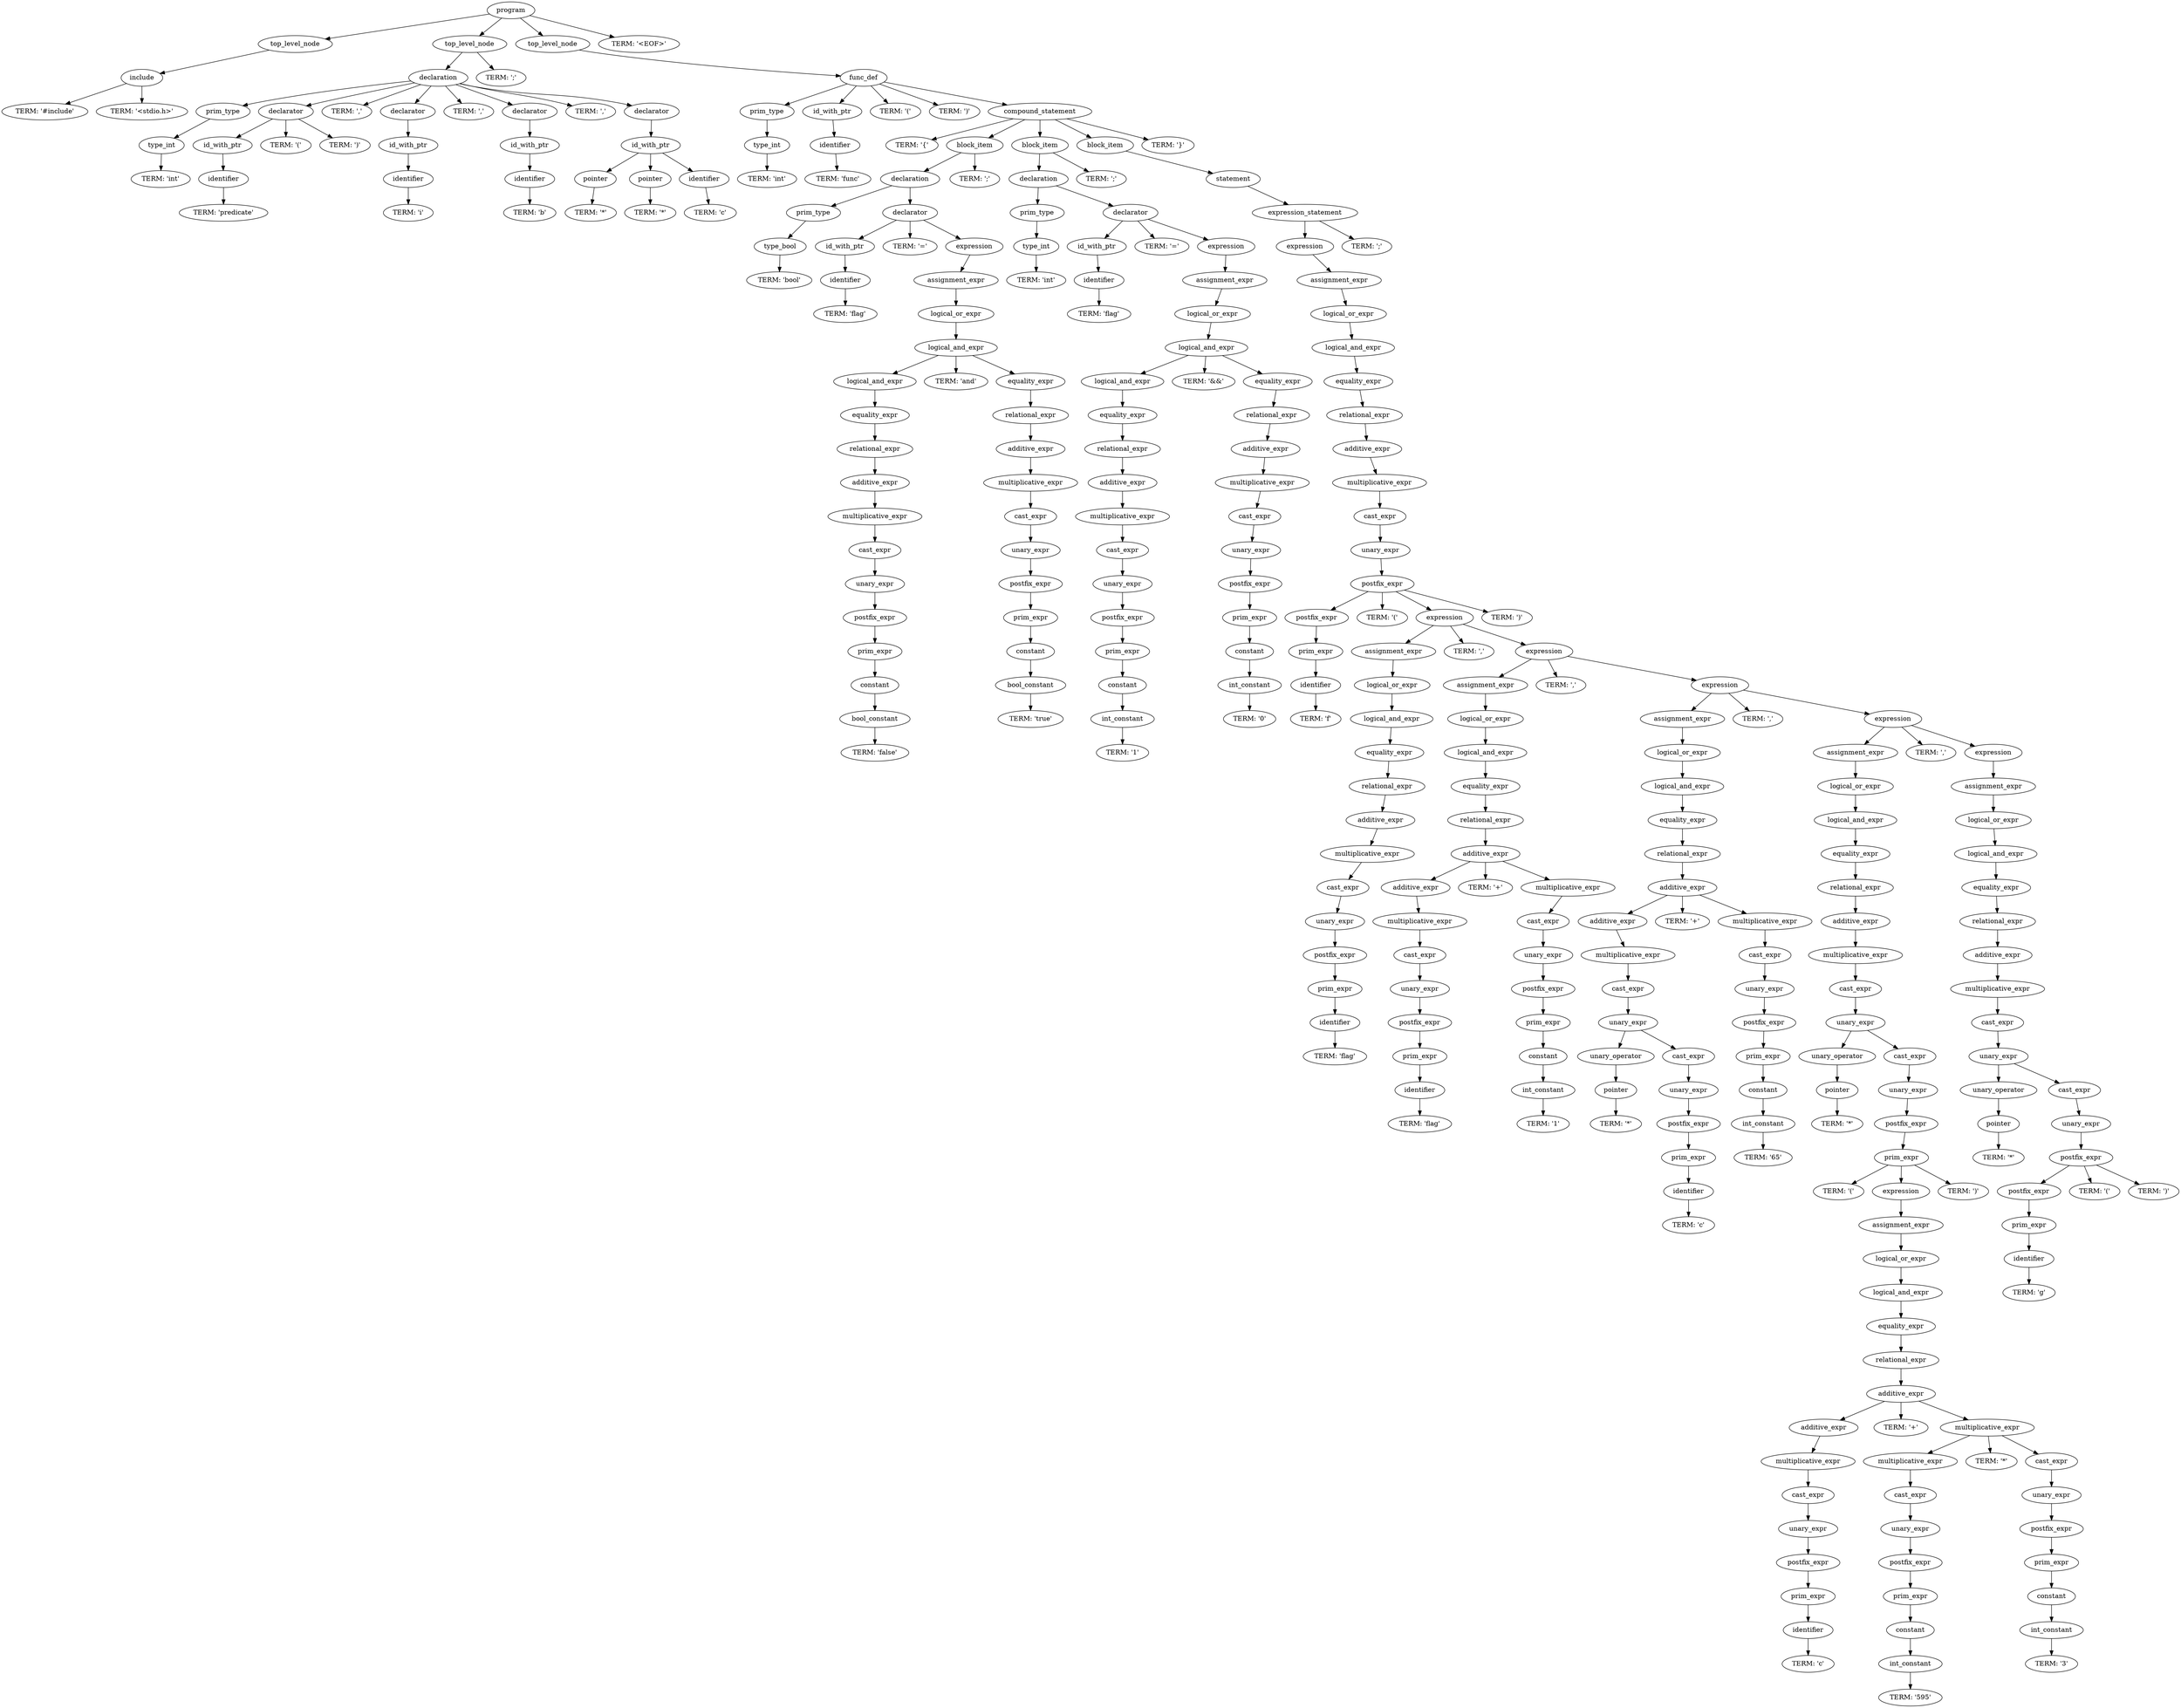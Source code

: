 digraph G {
	0 [label="program"];
	0 -> 1;
	1 [label="top_level_node"];
	1 -> 2;
	2 [label="include"];
	2 -> 3;
	3 [label="TERM: '#include'"];
	2 -> 4;
	4 [label="TERM: '<stdio.h>'"];
	0 -> 5;
	5 [label="top_level_node"];
	5 -> 6;
	6 [label="declaration"];
	6 -> 7;
	7 [label="prim_type"];
	7 -> 8;
	8 [label="type_int"];
	8 -> 9;
	9 [label="TERM: 'int'"];
	6 -> 10;
	10 [label="declarator"];
	10 -> 11;
	11 [label="id_with_ptr"];
	11 -> 12;
	12 [label="identifier"];
	12 -> 13;
	13 [label="TERM: 'predicate'"];
	10 -> 14;
	14 [label="TERM: '('"];
	10 -> 15;
	15 [label="TERM: ')'"];
	6 -> 16;
	16 [label="TERM: ','"];
	6 -> 17;
	17 [label="declarator"];
	17 -> 18;
	18 [label="id_with_ptr"];
	18 -> 19;
	19 [label="identifier"];
	19 -> 20;
	20 [label="TERM: 'i'"];
	6 -> 21;
	21 [label="TERM: ','"];
	6 -> 22;
	22 [label="declarator"];
	22 -> 23;
	23 [label="id_with_ptr"];
	23 -> 24;
	24 [label="identifier"];
	24 -> 25;
	25 [label="TERM: 'b'"];
	6 -> 26;
	26 [label="TERM: ','"];
	6 -> 27;
	27 [label="declarator"];
	27 -> 28;
	28 [label="id_with_ptr"];
	28 -> 29;
	29 [label="pointer"];
	29 -> 30;
	30 [label="TERM: '*'"];
	28 -> 31;
	31 [label="pointer"];
	31 -> 32;
	32 [label="TERM: '*'"];
	28 -> 33;
	33 [label="identifier"];
	33 -> 34;
	34 [label="TERM: 'c'"];
	5 -> 35;
	35 [label="TERM: ';'"];
	0 -> 36;
	36 [label="top_level_node"];
	36 -> 37;
	37 [label="func_def"];
	37 -> 38;
	38 [label="prim_type"];
	38 -> 39;
	39 [label="type_int"];
	39 -> 40;
	40 [label="TERM: 'int'"];
	37 -> 41;
	41 [label="id_with_ptr"];
	41 -> 42;
	42 [label="identifier"];
	42 -> 43;
	43 [label="TERM: 'func'"];
	37 -> 44;
	44 [label="TERM: '('"];
	37 -> 45;
	45 [label="TERM: ')'"];
	37 -> 46;
	46 [label="compound_statement"];
	46 -> 47;
	47 [label="TERM: '{'"];
	46 -> 48;
	48 [label="block_item"];
	48 -> 49;
	49 [label="declaration"];
	49 -> 50;
	50 [label="prim_type"];
	50 -> 51;
	51 [label="type_bool"];
	51 -> 52;
	52 [label="TERM: 'bool'"];
	49 -> 53;
	53 [label="declarator"];
	53 -> 54;
	54 [label="id_with_ptr"];
	54 -> 55;
	55 [label="identifier"];
	55 -> 56;
	56 [label="TERM: 'flag'"];
	53 -> 57;
	57 [label="TERM: '='"];
	53 -> 58;
	58 [label="expression"];
	58 -> 59;
	59 [label="assignment_expr"];
	59 -> 60;
	60 [label="logical_or_expr"];
	60 -> 61;
	61 [label="logical_and_expr"];
	61 -> 62;
	62 [label="logical_and_expr"];
	62 -> 63;
	63 [label="equality_expr"];
	63 -> 64;
	64 [label="relational_expr"];
	64 -> 65;
	65 [label="additive_expr"];
	65 -> 66;
	66 [label="multiplicative_expr"];
	66 -> 67;
	67 [label="cast_expr"];
	67 -> 68;
	68 [label="unary_expr"];
	68 -> 69;
	69 [label="postfix_expr"];
	69 -> 70;
	70 [label="prim_expr"];
	70 -> 71;
	71 [label="constant"];
	71 -> 72;
	72 [label="bool_constant"];
	72 -> 73;
	73 [label="TERM: 'false'"];
	61 -> 74;
	74 [label="TERM: 'and'"];
	61 -> 75;
	75 [label="equality_expr"];
	75 -> 76;
	76 [label="relational_expr"];
	76 -> 77;
	77 [label="additive_expr"];
	77 -> 78;
	78 [label="multiplicative_expr"];
	78 -> 79;
	79 [label="cast_expr"];
	79 -> 80;
	80 [label="unary_expr"];
	80 -> 81;
	81 [label="postfix_expr"];
	81 -> 82;
	82 [label="prim_expr"];
	82 -> 83;
	83 [label="constant"];
	83 -> 84;
	84 [label="bool_constant"];
	84 -> 85;
	85 [label="TERM: 'true'"];
	48 -> 86;
	86 [label="TERM: ';'"];
	46 -> 87;
	87 [label="block_item"];
	87 -> 88;
	88 [label="declaration"];
	88 -> 89;
	89 [label="prim_type"];
	89 -> 90;
	90 [label="type_int"];
	90 -> 91;
	91 [label="TERM: 'int'"];
	88 -> 92;
	92 [label="declarator"];
	92 -> 93;
	93 [label="id_with_ptr"];
	93 -> 94;
	94 [label="identifier"];
	94 -> 95;
	95 [label="TERM: 'flag'"];
	92 -> 96;
	96 [label="TERM: '='"];
	92 -> 97;
	97 [label="expression"];
	97 -> 98;
	98 [label="assignment_expr"];
	98 -> 99;
	99 [label="logical_or_expr"];
	99 -> 100;
	100 [label="logical_and_expr"];
	100 -> 101;
	101 [label="logical_and_expr"];
	101 -> 102;
	102 [label="equality_expr"];
	102 -> 103;
	103 [label="relational_expr"];
	103 -> 104;
	104 [label="additive_expr"];
	104 -> 105;
	105 [label="multiplicative_expr"];
	105 -> 106;
	106 [label="cast_expr"];
	106 -> 107;
	107 [label="unary_expr"];
	107 -> 108;
	108 [label="postfix_expr"];
	108 -> 109;
	109 [label="prim_expr"];
	109 -> 110;
	110 [label="constant"];
	110 -> 111;
	111 [label="int_constant"];
	111 -> 112;
	112 [label="TERM: '1'"];
	100 -> 113;
	113 [label="TERM: '&&'"];
	100 -> 114;
	114 [label="equality_expr"];
	114 -> 115;
	115 [label="relational_expr"];
	115 -> 116;
	116 [label="additive_expr"];
	116 -> 117;
	117 [label="multiplicative_expr"];
	117 -> 118;
	118 [label="cast_expr"];
	118 -> 119;
	119 [label="unary_expr"];
	119 -> 120;
	120 [label="postfix_expr"];
	120 -> 121;
	121 [label="prim_expr"];
	121 -> 122;
	122 [label="constant"];
	122 -> 123;
	123 [label="int_constant"];
	123 -> 124;
	124 [label="TERM: '0'"];
	87 -> 125;
	125 [label="TERM: ';'"];
	46 -> 126;
	126 [label="block_item"];
	126 -> 127;
	127 [label="statement"];
	127 -> 128;
	128 [label="expression_statement"];
	128 -> 129;
	129 [label="expression"];
	129 -> 130;
	130 [label="assignment_expr"];
	130 -> 131;
	131 [label="logical_or_expr"];
	131 -> 132;
	132 [label="logical_and_expr"];
	132 -> 133;
	133 [label="equality_expr"];
	133 -> 134;
	134 [label="relational_expr"];
	134 -> 135;
	135 [label="additive_expr"];
	135 -> 136;
	136 [label="multiplicative_expr"];
	136 -> 137;
	137 [label="cast_expr"];
	137 -> 138;
	138 [label="unary_expr"];
	138 -> 139;
	139 [label="postfix_expr"];
	139 -> 140;
	140 [label="postfix_expr"];
	140 -> 141;
	141 [label="prim_expr"];
	141 -> 142;
	142 [label="identifier"];
	142 -> 143;
	143 [label="TERM: 'f'"];
	139 -> 144;
	144 [label="TERM: '('"];
	139 -> 145;
	145 [label="expression"];
	145 -> 146;
	146 [label="assignment_expr"];
	146 -> 147;
	147 [label="logical_or_expr"];
	147 -> 148;
	148 [label="logical_and_expr"];
	148 -> 149;
	149 [label="equality_expr"];
	149 -> 150;
	150 [label="relational_expr"];
	150 -> 151;
	151 [label="additive_expr"];
	151 -> 152;
	152 [label="multiplicative_expr"];
	152 -> 153;
	153 [label="cast_expr"];
	153 -> 154;
	154 [label="unary_expr"];
	154 -> 155;
	155 [label="postfix_expr"];
	155 -> 156;
	156 [label="prim_expr"];
	156 -> 157;
	157 [label="identifier"];
	157 -> 158;
	158 [label="TERM: 'flag'"];
	145 -> 159;
	159 [label="TERM: ','"];
	145 -> 160;
	160 [label="expression"];
	160 -> 161;
	161 [label="assignment_expr"];
	161 -> 162;
	162 [label="logical_or_expr"];
	162 -> 163;
	163 [label="logical_and_expr"];
	163 -> 164;
	164 [label="equality_expr"];
	164 -> 165;
	165 [label="relational_expr"];
	165 -> 166;
	166 [label="additive_expr"];
	166 -> 167;
	167 [label="additive_expr"];
	167 -> 168;
	168 [label="multiplicative_expr"];
	168 -> 169;
	169 [label="cast_expr"];
	169 -> 170;
	170 [label="unary_expr"];
	170 -> 171;
	171 [label="postfix_expr"];
	171 -> 172;
	172 [label="prim_expr"];
	172 -> 173;
	173 [label="identifier"];
	173 -> 174;
	174 [label="TERM: 'flag'"];
	166 -> 175;
	175 [label="TERM: '+'"];
	166 -> 176;
	176 [label="multiplicative_expr"];
	176 -> 177;
	177 [label="cast_expr"];
	177 -> 178;
	178 [label="unary_expr"];
	178 -> 179;
	179 [label="postfix_expr"];
	179 -> 180;
	180 [label="prim_expr"];
	180 -> 181;
	181 [label="constant"];
	181 -> 182;
	182 [label="int_constant"];
	182 -> 183;
	183 [label="TERM: '1'"];
	160 -> 184;
	184 [label="TERM: ','"];
	160 -> 185;
	185 [label="expression"];
	185 -> 186;
	186 [label="assignment_expr"];
	186 -> 187;
	187 [label="logical_or_expr"];
	187 -> 188;
	188 [label="logical_and_expr"];
	188 -> 189;
	189 [label="equality_expr"];
	189 -> 190;
	190 [label="relational_expr"];
	190 -> 191;
	191 [label="additive_expr"];
	191 -> 192;
	192 [label="additive_expr"];
	192 -> 193;
	193 [label="multiplicative_expr"];
	193 -> 194;
	194 [label="cast_expr"];
	194 -> 195;
	195 [label="unary_expr"];
	195 -> 196;
	196 [label="unary_operator"];
	196 -> 197;
	197 [label="pointer"];
	197 -> 198;
	198 [label="TERM: '*'"];
	195 -> 199;
	199 [label="cast_expr"];
	199 -> 200;
	200 [label="unary_expr"];
	200 -> 201;
	201 [label="postfix_expr"];
	201 -> 202;
	202 [label="prim_expr"];
	202 -> 203;
	203 [label="identifier"];
	203 -> 204;
	204 [label="TERM: 'c'"];
	191 -> 205;
	205 [label="TERM: '+'"];
	191 -> 206;
	206 [label="multiplicative_expr"];
	206 -> 207;
	207 [label="cast_expr"];
	207 -> 208;
	208 [label="unary_expr"];
	208 -> 209;
	209 [label="postfix_expr"];
	209 -> 210;
	210 [label="prim_expr"];
	210 -> 211;
	211 [label="constant"];
	211 -> 212;
	212 [label="int_constant"];
	212 -> 213;
	213 [label="TERM: '65'"];
	185 -> 214;
	214 [label="TERM: ','"];
	185 -> 215;
	215 [label="expression"];
	215 -> 216;
	216 [label="assignment_expr"];
	216 -> 217;
	217 [label="logical_or_expr"];
	217 -> 218;
	218 [label="logical_and_expr"];
	218 -> 219;
	219 [label="equality_expr"];
	219 -> 220;
	220 [label="relational_expr"];
	220 -> 221;
	221 [label="additive_expr"];
	221 -> 222;
	222 [label="multiplicative_expr"];
	222 -> 223;
	223 [label="cast_expr"];
	223 -> 224;
	224 [label="unary_expr"];
	224 -> 225;
	225 [label="unary_operator"];
	225 -> 226;
	226 [label="pointer"];
	226 -> 227;
	227 [label="TERM: '*'"];
	224 -> 228;
	228 [label="cast_expr"];
	228 -> 229;
	229 [label="unary_expr"];
	229 -> 230;
	230 [label="postfix_expr"];
	230 -> 231;
	231 [label="prim_expr"];
	231 -> 232;
	232 [label="TERM: '('"];
	231 -> 233;
	233 [label="expression"];
	233 -> 234;
	234 [label="assignment_expr"];
	234 -> 235;
	235 [label="logical_or_expr"];
	235 -> 236;
	236 [label="logical_and_expr"];
	236 -> 237;
	237 [label="equality_expr"];
	237 -> 238;
	238 [label="relational_expr"];
	238 -> 239;
	239 [label="additive_expr"];
	239 -> 240;
	240 [label="additive_expr"];
	240 -> 241;
	241 [label="multiplicative_expr"];
	241 -> 242;
	242 [label="cast_expr"];
	242 -> 243;
	243 [label="unary_expr"];
	243 -> 244;
	244 [label="postfix_expr"];
	244 -> 245;
	245 [label="prim_expr"];
	245 -> 246;
	246 [label="identifier"];
	246 -> 247;
	247 [label="TERM: 'c'"];
	239 -> 248;
	248 [label="TERM: '+'"];
	239 -> 249;
	249 [label="multiplicative_expr"];
	249 -> 250;
	250 [label="multiplicative_expr"];
	250 -> 251;
	251 [label="cast_expr"];
	251 -> 252;
	252 [label="unary_expr"];
	252 -> 253;
	253 [label="postfix_expr"];
	253 -> 254;
	254 [label="prim_expr"];
	254 -> 255;
	255 [label="constant"];
	255 -> 256;
	256 [label="int_constant"];
	256 -> 257;
	257 [label="TERM: '595'"];
	249 -> 258;
	258 [label="TERM: '*'"];
	249 -> 259;
	259 [label="cast_expr"];
	259 -> 260;
	260 [label="unary_expr"];
	260 -> 261;
	261 [label="postfix_expr"];
	261 -> 262;
	262 [label="prim_expr"];
	262 -> 263;
	263 [label="constant"];
	263 -> 264;
	264 [label="int_constant"];
	264 -> 265;
	265 [label="TERM: '3'"];
	231 -> 266;
	266 [label="TERM: ')'"];
	215 -> 267;
	267 [label="TERM: ','"];
	215 -> 268;
	268 [label="expression"];
	268 -> 269;
	269 [label="assignment_expr"];
	269 -> 270;
	270 [label="logical_or_expr"];
	270 -> 271;
	271 [label="logical_and_expr"];
	271 -> 272;
	272 [label="equality_expr"];
	272 -> 273;
	273 [label="relational_expr"];
	273 -> 274;
	274 [label="additive_expr"];
	274 -> 275;
	275 [label="multiplicative_expr"];
	275 -> 276;
	276 [label="cast_expr"];
	276 -> 277;
	277 [label="unary_expr"];
	277 -> 278;
	278 [label="unary_operator"];
	278 -> 279;
	279 [label="pointer"];
	279 -> 280;
	280 [label="TERM: '*'"];
	277 -> 281;
	281 [label="cast_expr"];
	281 -> 282;
	282 [label="unary_expr"];
	282 -> 283;
	283 [label="postfix_expr"];
	283 -> 284;
	284 [label="postfix_expr"];
	284 -> 285;
	285 [label="prim_expr"];
	285 -> 286;
	286 [label="identifier"];
	286 -> 287;
	287 [label="TERM: 'g'"];
	283 -> 288;
	288 [label="TERM: '('"];
	283 -> 289;
	289 [label="TERM: ')'"];
	139 -> 290;
	290 [label="TERM: ')'"];
	128 -> 291;
	291 [label="TERM: ';'"];
	46 -> 292;
	292 [label="TERM: '}'"];
	0 -> 293;
	293 [label="TERM: '<EOF>'"];
}
